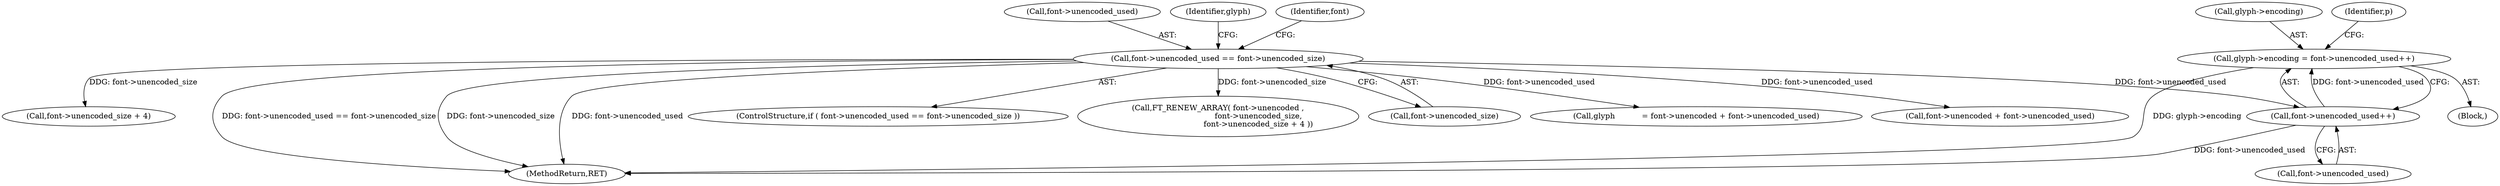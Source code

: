 digraph "0_savannah_07bdb6e289c7954e2a533039dc93c1c136099d2d@pointer" {
"1000750" [label="(Call,glyph->encoding = font->unencoded_used++)"];
"1000754" [label="(Call,font->unencoded_used++)"];
"1000707" [label="(Call,font->unencoded_used == font->unencoded_size)"];
"1000716" [label="(Call,FT_RENEW_ARRAY( font->unencoded ,\n                                 font->unencoded_size,\n                                 font->unencoded_size + 4 ))"];
"1000735" [label="(Identifier,glyph)"];
"1000711" [label="(Call,font->unencoded_size)"];
"1000734" [label="(Call,glyph           = font->unencoded + font->unencoded_used)"];
"1000736" [label="(Call,font->unencoded + font->unencoded_used)"];
"1000765" [label="(Identifier,p)"];
"1000754" [label="(Call,font->unencoded_used++)"];
"1000723" [label="(Call,font->unencoded_size + 4)"];
"1001568" [label="(MethodReturn,RET)"];
"1000751" [label="(Call,glyph->encoding)"];
"1000707" [label="(Call,font->unencoded_used == font->unencoded_size)"];
"1000755" [label="(Call,font->unencoded_used)"];
"1000718" [label="(Identifier,font)"];
"1000706" [label="(ControlStructure,if ( font->unencoded_used == font->unencoded_size ))"];
"1000750" [label="(Call,glyph->encoding = font->unencoded_used++)"];
"1000705" [label="(Block,)"];
"1000708" [label="(Call,font->unencoded_used)"];
"1000750" -> "1000705"  [label="AST: "];
"1000750" -> "1000754"  [label="CFG: "];
"1000751" -> "1000750"  [label="AST: "];
"1000754" -> "1000750"  [label="AST: "];
"1000765" -> "1000750"  [label="CFG: "];
"1000750" -> "1001568"  [label="DDG: glyph->encoding"];
"1000754" -> "1000750"  [label="DDG: font->unencoded_used"];
"1000754" -> "1000755"  [label="CFG: "];
"1000755" -> "1000754"  [label="AST: "];
"1000754" -> "1001568"  [label="DDG: font->unencoded_used"];
"1000707" -> "1000754"  [label="DDG: font->unencoded_used"];
"1000707" -> "1000706"  [label="AST: "];
"1000707" -> "1000711"  [label="CFG: "];
"1000708" -> "1000707"  [label="AST: "];
"1000711" -> "1000707"  [label="AST: "];
"1000718" -> "1000707"  [label="CFG: "];
"1000735" -> "1000707"  [label="CFG: "];
"1000707" -> "1001568"  [label="DDG: font->unencoded_size"];
"1000707" -> "1001568"  [label="DDG: font->unencoded_used"];
"1000707" -> "1001568"  [label="DDG: font->unencoded_used == font->unencoded_size"];
"1000707" -> "1000716"  [label="DDG: font->unencoded_size"];
"1000707" -> "1000723"  [label="DDG: font->unencoded_size"];
"1000707" -> "1000734"  [label="DDG: font->unencoded_used"];
"1000707" -> "1000736"  [label="DDG: font->unencoded_used"];
}

